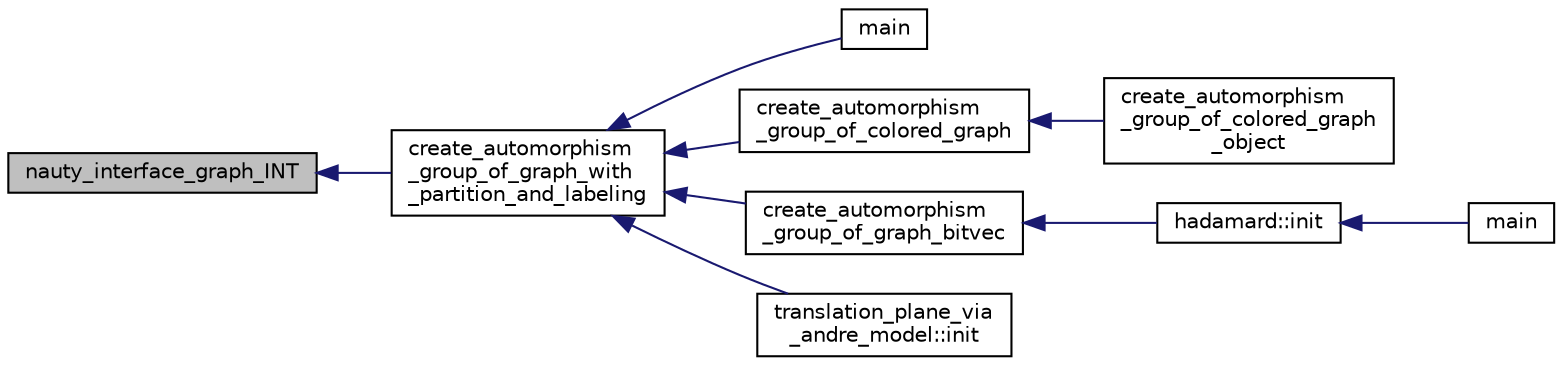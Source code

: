 digraph "nauty_interface_graph_INT"
{
  edge [fontname="Helvetica",fontsize="10",labelfontname="Helvetica",labelfontsize="10"];
  node [fontname="Helvetica",fontsize="10",shape=record];
  rankdir="LR";
  Node352 [label="nauty_interface_graph_INT",height=0.2,width=0.4,color="black", fillcolor="grey75", style="filled", fontcolor="black"];
  Node352 -> Node353 [dir="back",color="midnightblue",fontsize="10",style="solid",fontname="Helvetica"];
  Node353 [label="create_automorphism\l_group_of_graph_with\l_partition_and_labeling",height=0.2,width=0.4,color="black", fillcolor="white", style="filled",URL="$dc/dd4/group__actions_8h.html#a053822b1b3dac057bedfa4b69c842962"];
  Node353 -> Node354 [dir="back",color="midnightblue",fontsize="10",style="solid",fontname="Helvetica"];
  Node354 [label="main",height=0.2,width=0.4,color="black", fillcolor="white", style="filled",URL="$d0/dfc/transpose_8_c.html#a217dbf8b442f20279ea00b898af96f52"];
  Node353 -> Node355 [dir="back",color="midnightblue",fontsize="10",style="solid",fontname="Helvetica"];
  Node355 [label="create_automorphism\l_group_of_colored_graph",height=0.2,width=0.4,color="black", fillcolor="white", style="filled",URL="$dc/dd4/group__actions_8h.html#a6a632229ec3b79b6c0797e33e549c586"];
  Node355 -> Node356 [dir="back",color="midnightblue",fontsize="10",style="solid",fontname="Helvetica"];
  Node356 [label="create_automorphism\l_group_of_colored_graph\l_object",height=0.2,width=0.4,color="black", fillcolor="white", style="filled",URL="$dc/dd4/group__actions_8h.html#ad5d3919009d4cfc94c9d97690f27ef43"];
  Node353 -> Node357 [dir="back",color="midnightblue",fontsize="10",style="solid",fontname="Helvetica"];
  Node357 [label="create_automorphism\l_group_of_graph_bitvec",height=0.2,width=0.4,color="black", fillcolor="white", style="filled",URL="$dc/dd4/group__actions_8h.html#a764fd1eb54df127b155b0d3f9bc80068"];
  Node357 -> Node358 [dir="back",color="midnightblue",fontsize="10",style="solid",fontname="Helvetica"];
  Node358 [label="hadamard::init",height=0.2,width=0.4,color="black", fillcolor="white", style="filled",URL="$d7/dbb/classhadamard.html#a16af359850b8bdd0d2a73e260d496c33"];
  Node358 -> Node359 [dir="back",color="midnightblue",fontsize="10",style="solid",fontname="Helvetica"];
  Node359 [label="main",height=0.2,width=0.4,color="black", fillcolor="white", style="filled",URL="$dd/d1d/hadamard_8_c.html#a3c04138a5bfe5d72780bb7e82a18e627"];
  Node353 -> Node360 [dir="back",color="midnightblue",fontsize="10",style="solid",fontname="Helvetica"];
  Node360 [label="translation_plane_via\l_andre_model::init",height=0.2,width=0.4,color="black", fillcolor="white", style="filled",URL="$d1/dcc/classtranslation__plane__via__andre__model.html#adb424599de168ade331979a9218ee07b"];
}

